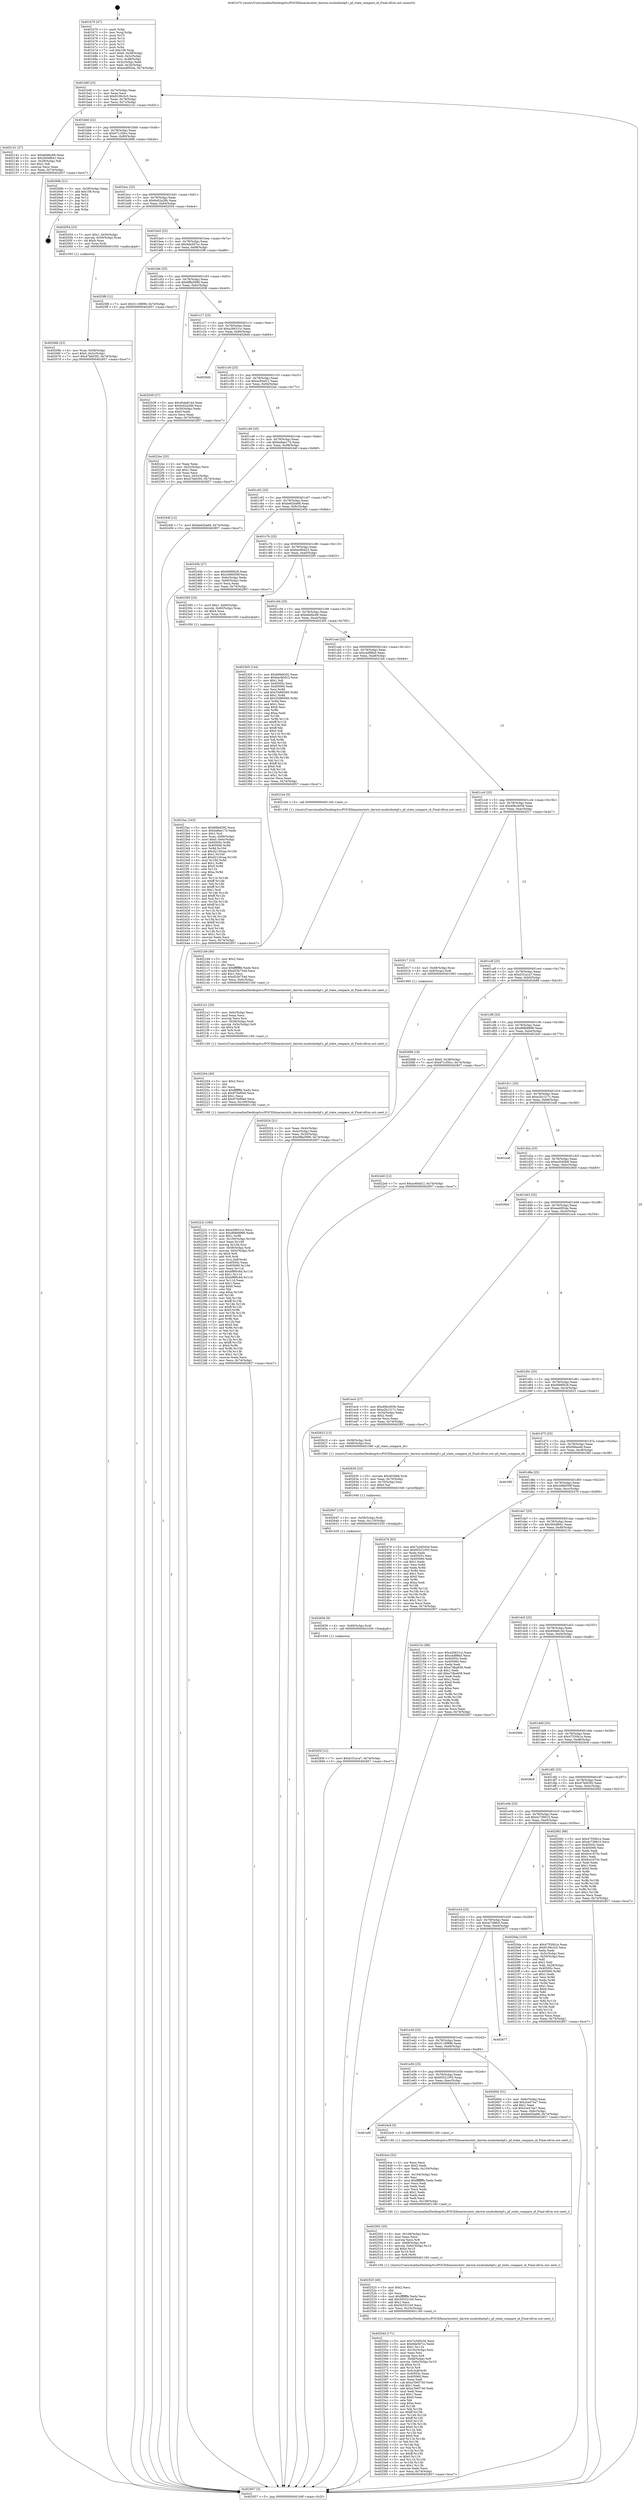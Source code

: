 digraph "0x401b70" {
  label = "0x401b70 (/mnt/c/Users/mathe/Desktop/tcc/POCII/binaries/extr_darwin-xnubsdnetpf.c_pf_state_compare_id_Final-ollvm.out::main(0))"
  labelloc = "t"
  node[shape=record]

  Entry [label="",width=0.3,height=0.3,shape=circle,fillcolor=black,style=filled]
  "0x401b9f" [label="{
     0x401b9f [23]\l
     | [instrs]\l
     &nbsp;&nbsp;0x401b9f \<+3\>: mov -0x74(%rbp),%eax\l
     &nbsp;&nbsp;0x401ba2 \<+2\>: mov %eax,%ecx\l
     &nbsp;&nbsp;0x401ba4 \<+6\>: sub $0x8109c3c5,%ecx\l
     &nbsp;&nbsp;0x401baa \<+3\>: mov %eax,-0x78(%rbp)\l
     &nbsp;&nbsp;0x401bad \<+3\>: mov %ecx,-0x7c(%rbp)\l
     &nbsp;&nbsp;0x401bb0 \<+6\>: je 0000000000402141 \<main+0x5d1\>\l
  }"]
  "0x402141" [label="{
     0x402141 [27]\l
     | [instrs]\l
     &nbsp;&nbsp;0x402141 \<+5\>: mov $0xbfa9bc68,%eax\l
     &nbsp;&nbsp;0x402146 \<+5\>: mov $0x3b0df641,%ecx\l
     &nbsp;&nbsp;0x40214b \<+3\>: mov -0x29(%rbp),%dl\l
     &nbsp;&nbsp;0x40214e \<+3\>: test $0x1,%dl\l
     &nbsp;&nbsp;0x402151 \<+3\>: cmovne %ecx,%eax\l
     &nbsp;&nbsp;0x402154 \<+3\>: mov %eax,-0x74(%rbp)\l
     &nbsp;&nbsp;0x402157 \<+5\>: jmp 0000000000402857 \<main+0xce7\>\l
  }"]
  "0x401bb6" [label="{
     0x401bb6 [22]\l
     | [instrs]\l
     &nbsp;&nbsp;0x401bb6 \<+5\>: jmp 0000000000401bbb \<main+0x4b\>\l
     &nbsp;&nbsp;0x401bbb \<+3\>: mov -0x78(%rbp),%eax\l
     &nbsp;&nbsp;0x401bbe \<+5\>: sub $0x971c59cc,%eax\l
     &nbsp;&nbsp;0x401bc3 \<+3\>: mov %eax,-0x80(%rbp)\l
     &nbsp;&nbsp;0x401bc6 \<+6\>: je 000000000040269b \<main+0xb2b\>\l
  }"]
  Exit [label="",width=0.3,height=0.3,shape=circle,fillcolor=black,style=filled,peripheries=2]
  "0x40269b" [label="{
     0x40269b [21]\l
     | [instrs]\l
     &nbsp;&nbsp;0x40269b \<+3\>: mov -0x38(%rbp),%eax\l
     &nbsp;&nbsp;0x40269e \<+7\>: add $0x108,%rsp\l
     &nbsp;&nbsp;0x4026a5 \<+1\>: pop %rbx\l
     &nbsp;&nbsp;0x4026a6 \<+2\>: pop %r12\l
     &nbsp;&nbsp;0x4026a8 \<+2\>: pop %r13\l
     &nbsp;&nbsp;0x4026aa \<+2\>: pop %r14\l
     &nbsp;&nbsp;0x4026ac \<+2\>: pop %r15\l
     &nbsp;&nbsp;0x4026ae \<+1\>: pop %rbp\l
     &nbsp;&nbsp;0x4026af \<+1\>: ret\l
  }"]
  "0x401bcc" [label="{
     0x401bcc [25]\l
     | [instrs]\l
     &nbsp;&nbsp;0x401bcc \<+5\>: jmp 0000000000401bd1 \<main+0x61\>\l
     &nbsp;&nbsp;0x401bd1 \<+3\>: mov -0x78(%rbp),%eax\l
     &nbsp;&nbsp;0x401bd4 \<+5\>: sub $0x9c62a26b,%eax\l
     &nbsp;&nbsp;0x401bd9 \<+6\>: mov %eax,-0x84(%rbp)\l
     &nbsp;&nbsp;0x401bdf \<+6\>: je 0000000000402054 \<main+0x4e4\>\l
  }"]
  "0x40265f" [label="{
     0x40265f [12]\l
     | [instrs]\l
     &nbsp;&nbsp;0x40265f \<+7\>: movl $0xd1f1a1a7,-0x74(%rbp)\l
     &nbsp;&nbsp;0x402666 \<+5\>: jmp 0000000000402857 \<main+0xce7\>\l
  }"]
  "0x402054" [label="{
     0x402054 [23]\l
     | [instrs]\l
     &nbsp;&nbsp;0x402054 \<+7\>: movl $0x1,-0x50(%rbp)\l
     &nbsp;&nbsp;0x40205b \<+4\>: movslq -0x50(%rbp),%rax\l
     &nbsp;&nbsp;0x40205f \<+4\>: shl $0x4,%rax\l
     &nbsp;&nbsp;0x402063 \<+3\>: mov %rax,%rdi\l
     &nbsp;&nbsp;0x402066 \<+5\>: call 0000000000401050 \<malloc@plt\>\l
     | [calls]\l
     &nbsp;&nbsp;0x401050 \{1\} (unknown)\l
  }"]
  "0x401be5" [label="{
     0x401be5 [25]\l
     | [instrs]\l
     &nbsp;&nbsp;0x401be5 \<+5\>: jmp 0000000000401bea \<main+0x7a\>\l
     &nbsp;&nbsp;0x401bea \<+3\>: mov -0x78(%rbp),%eax\l
     &nbsp;&nbsp;0x401bed \<+5\>: sub $0x9de567cc,%eax\l
     &nbsp;&nbsp;0x401bf2 \<+6\>: mov %eax,-0x88(%rbp)\l
     &nbsp;&nbsp;0x401bf8 \<+6\>: je 00000000004025f8 \<main+0xa88\>\l
  }"]
  "0x402656" [label="{
     0x402656 [9]\l
     | [instrs]\l
     &nbsp;&nbsp;0x402656 \<+4\>: mov -0x68(%rbp),%rdi\l
     &nbsp;&nbsp;0x40265a \<+5\>: call 0000000000401030 \<free@plt\>\l
     | [calls]\l
     &nbsp;&nbsp;0x401030 \{1\} (unknown)\l
  }"]
  "0x4025f8" [label="{
     0x4025f8 [12]\l
     | [instrs]\l
     &nbsp;&nbsp;0x4025f8 \<+7\>: movl $0x5116f896,-0x74(%rbp)\l
     &nbsp;&nbsp;0x4025ff \<+5\>: jmp 0000000000402857 \<main+0xce7\>\l
  }"]
  "0x401bfe" [label="{
     0x401bfe [25]\l
     | [instrs]\l
     &nbsp;&nbsp;0x401bfe \<+5\>: jmp 0000000000401c03 \<main+0x93\>\l
     &nbsp;&nbsp;0x401c03 \<+3\>: mov -0x78(%rbp),%eax\l
     &nbsp;&nbsp;0x401c06 \<+5\>: sub $0x9f8a5996,%eax\l
     &nbsp;&nbsp;0x401c0b \<+6\>: mov %eax,-0x8c(%rbp)\l
     &nbsp;&nbsp;0x401c11 \<+6\>: je 0000000000402039 \<main+0x4c9\>\l
  }"]
  "0x402647" [label="{
     0x402647 [15]\l
     | [instrs]\l
     &nbsp;&nbsp;0x402647 \<+4\>: mov -0x58(%rbp),%rdi\l
     &nbsp;&nbsp;0x40264b \<+6\>: mov %eax,-0x110(%rbp)\l
     &nbsp;&nbsp;0x402651 \<+5\>: call 0000000000401030 \<free@plt\>\l
     | [calls]\l
     &nbsp;&nbsp;0x401030 \{1\} (unknown)\l
  }"]
  "0x402039" [label="{
     0x402039 [27]\l
     | [instrs]\l
     &nbsp;&nbsp;0x402039 \<+5\>: mov $0x40da814d,%eax\l
     &nbsp;&nbsp;0x40203e \<+5\>: mov $0x9c62a26b,%ecx\l
     &nbsp;&nbsp;0x402043 \<+3\>: mov -0x30(%rbp),%edx\l
     &nbsp;&nbsp;0x402046 \<+3\>: cmp $0x0,%edx\l
     &nbsp;&nbsp;0x402049 \<+3\>: cmove %ecx,%eax\l
     &nbsp;&nbsp;0x40204c \<+3\>: mov %eax,-0x74(%rbp)\l
     &nbsp;&nbsp;0x40204f \<+5\>: jmp 0000000000402857 \<main+0xce7\>\l
  }"]
  "0x401c17" [label="{
     0x401c17 [25]\l
     | [instrs]\l
     &nbsp;&nbsp;0x401c17 \<+5\>: jmp 0000000000401c1c \<main+0xac\>\l
     &nbsp;&nbsp;0x401c1c \<+3\>: mov -0x78(%rbp),%eax\l
     &nbsp;&nbsp;0x401c1f \<+5\>: sub $0xa26631cc,%eax\l
     &nbsp;&nbsp;0x401c24 \<+6\>: mov %eax,-0x90(%rbp)\l
     &nbsp;&nbsp;0x401c2a \<+6\>: je 00000000004026d4 \<main+0xb64\>\l
  }"]
  "0x402630" [label="{
     0x402630 [23]\l
     | [instrs]\l
     &nbsp;&nbsp;0x402630 \<+10\>: movabs $0x4030b6,%rdi\l
     &nbsp;&nbsp;0x40263a \<+3\>: mov %eax,-0x70(%rbp)\l
     &nbsp;&nbsp;0x40263d \<+3\>: mov -0x70(%rbp),%esi\l
     &nbsp;&nbsp;0x402640 \<+2\>: mov $0x0,%al\l
     &nbsp;&nbsp;0x402642 \<+5\>: call 0000000000401040 \<printf@plt\>\l
     | [calls]\l
     &nbsp;&nbsp;0x401040 \{1\} (unknown)\l
  }"]
  "0x4026d4" [label="{
     0x4026d4\l
  }", style=dashed]
  "0x401c30" [label="{
     0x401c30 [25]\l
     | [instrs]\l
     &nbsp;&nbsp;0x401c30 \<+5\>: jmp 0000000000401c35 \<main+0xc5\>\l
     &nbsp;&nbsp;0x401c35 \<+3\>: mov -0x78(%rbp),%eax\l
     &nbsp;&nbsp;0x401c38 \<+5\>: sub $0xac60af12,%eax\l
     &nbsp;&nbsp;0x401c3d \<+6\>: mov %eax,-0x94(%rbp)\l
     &nbsp;&nbsp;0x401c43 \<+6\>: je 00000000004022ec \<main+0x77c\>\l
  }"]
  "0x40254d" [label="{
     0x40254d [171]\l
     | [instrs]\l
     &nbsp;&nbsp;0x40254d \<+5\>: mov $0x7a3d543d,%ecx\l
     &nbsp;&nbsp;0x402552 \<+5\>: mov $0x9de567cc,%edx\l
     &nbsp;&nbsp;0x402557 \<+3\>: mov $0x1,%r11b\l
     &nbsp;&nbsp;0x40255a \<+6\>: mov -0x10c(%rbp),%esi\l
     &nbsp;&nbsp;0x402560 \<+3\>: imul %eax,%esi\l
     &nbsp;&nbsp;0x402563 \<+3\>: movslq %esi,%r8\l
     &nbsp;&nbsp;0x402566 \<+4\>: mov -0x68(%rbp),%r9\l
     &nbsp;&nbsp;0x40256a \<+4\>: movslq -0x6c(%rbp),%r10\l
     &nbsp;&nbsp;0x40256e \<+4\>: shl $0x4,%r10\l
     &nbsp;&nbsp;0x402572 \<+3\>: add %r10,%r9\l
     &nbsp;&nbsp;0x402575 \<+4\>: mov %r8,0x8(%r9)\l
     &nbsp;&nbsp;0x402579 \<+7\>: mov 0x40505c,%eax\l
     &nbsp;&nbsp;0x402580 \<+7\>: mov 0x405060,%esi\l
     &nbsp;&nbsp;0x402587 \<+2\>: mov %eax,%edi\l
     &nbsp;&nbsp;0x402589 \<+6\>: sub $0xa7b65740,%edi\l
     &nbsp;&nbsp;0x40258f \<+3\>: sub $0x1,%edi\l
     &nbsp;&nbsp;0x402592 \<+6\>: add $0xa7b65740,%edi\l
     &nbsp;&nbsp;0x402598 \<+3\>: imul %edi,%eax\l
     &nbsp;&nbsp;0x40259b \<+3\>: and $0x1,%eax\l
     &nbsp;&nbsp;0x40259e \<+3\>: cmp $0x0,%eax\l
     &nbsp;&nbsp;0x4025a1 \<+3\>: sete %bl\l
     &nbsp;&nbsp;0x4025a4 \<+3\>: cmp $0xa,%esi\l
     &nbsp;&nbsp;0x4025a7 \<+4\>: setl %r14b\l
     &nbsp;&nbsp;0x4025ab \<+3\>: mov %bl,%r15b\l
     &nbsp;&nbsp;0x4025ae \<+4\>: xor $0xff,%r15b\l
     &nbsp;&nbsp;0x4025b2 \<+3\>: mov %r14b,%r12b\l
     &nbsp;&nbsp;0x4025b5 \<+4\>: xor $0xff,%r12b\l
     &nbsp;&nbsp;0x4025b9 \<+4\>: xor $0x0,%r11b\l
     &nbsp;&nbsp;0x4025bd \<+3\>: mov %r15b,%r13b\l
     &nbsp;&nbsp;0x4025c0 \<+4\>: and $0x0,%r13b\l
     &nbsp;&nbsp;0x4025c4 \<+3\>: and %r11b,%bl\l
     &nbsp;&nbsp;0x4025c7 \<+3\>: mov %r12b,%al\l
     &nbsp;&nbsp;0x4025ca \<+2\>: and $0x0,%al\l
     &nbsp;&nbsp;0x4025cc \<+3\>: and %r11b,%r14b\l
     &nbsp;&nbsp;0x4025cf \<+3\>: or %bl,%r13b\l
     &nbsp;&nbsp;0x4025d2 \<+3\>: or %r14b,%al\l
     &nbsp;&nbsp;0x4025d5 \<+3\>: xor %al,%r13b\l
     &nbsp;&nbsp;0x4025d8 \<+3\>: or %r12b,%r15b\l
     &nbsp;&nbsp;0x4025db \<+4\>: xor $0xff,%r15b\l
     &nbsp;&nbsp;0x4025df \<+4\>: or $0x0,%r11b\l
     &nbsp;&nbsp;0x4025e3 \<+3\>: and %r11b,%r15b\l
     &nbsp;&nbsp;0x4025e6 \<+3\>: or %r15b,%r13b\l
     &nbsp;&nbsp;0x4025e9 \<+4\>: test $0x1,%r13b\l
     &nbsp;&nbsp;0x4025ed \<+3\>: cmovne %edx,%ecx\l
     &nbsp;&nbsp;0x4025f0 \<+3\>: mov %ecx,-0x74(%rbp)\l
     &nbsp;&nbsp;0x4025f3 \<+5\>: jmp 0000000000402857 \<main+0xce7\>\l
  }"]
  "0x4022ec" [label="{
     0x4022ec [25]\l
     | [instrs]\l
     &nbsp;&nbsp;0x4022ec \<+2\>: xor %eax,%eax\l
     &nbsp;&nbsp;0x4022ee \<+3\>: mov -0x5c(%rbp),%ecx\l
     &nbsp;&nbsp;0x4022f1 \<+3\>: sub $0x1,%eax\l
     &nbsp;&nbsp;0x4022f4 \<+2\>: sub %eax,%ecx\l
     &nbsp;&nbsp;0x4022f6 \<+3\>: mov %ecx,-0x5c(%rbp)\l
     &nbsp;&nbsp;0x4022f9 \<+7\>: movl $0x47bb03f2,-0x74(%rbp)\l
     &nbsp;&nbsp;0x402300 \<+5\>: jmp 0000000000402857 \<main+0xce7\>\l
  }"]
  "0x401c49" [label="{
     0x401c49 [25]\l
     | [instrs]\l
     &nbsp;&nbsp;0x401c49 \<+5\>: jmp 0000000000401c4e \<main+0xde\>\l
     &nbsp;&nbsp;0x401c4e \<+3\>: mov -0x78(%rbp),%eax\l
     &nbsp;&nbsp;0x401c51 \<+5\>: sub $0xba8ae17d,%eax\l
     &nbsp;&nbsp;0x401c56 \<+6\>: mov %eax,-0x98(%rbp)\l
     &nbsp;&nbsp;0x401c5c \<+6\>: je 000000000040244f \<main+0x8df\>\l
  }"]
  "0x402525" [label="{
     0x402525 [40]\l
     | [instrs]\l
     &nbsp;&nbsp;0x402525 \<+5\>: mov $0x2,%ecx\l
     &nbsp;&nbsp;0x40252a \<+1\>: cltd\l
     &nbsp;&nbsp;0x40252b \<+2\>: idiv %ecx\l
     &nbsp;&nbsp;0x40252d \<+6\>: imul $0xfffffffe,%edx,%ecx\l
     &nbsp;&nbsp;0x402533 \<+6\>: add $0x503321b5,%ecx\l
     &nbsp;&nbsp;0x402539 \<+3\>: add $0x1,%ecx\l
     &nbsp;&nbsp;0x40253c \<+6\>: sub $0x503321b5,%ecx\l
     &nbsp;&nbsp;0x402542 \<+6\>: mov %ecx,-0x10c(%rbp)\l
     &nbsp;&nbsp;0x402548 \<+5\>: call 0000000000401160 \<next_i\>\l
     | [calls]\l
     &nbsp;&nbsp;0x401160 \{1\} (/mnt/c/Users/mathe/Desktop/tcc/POCII/binaries/extr_darwin-xnubsdnetpf.c_pf_state_compare_id_Final-ollvm.out::next_i)\l
  }"]
  "0x40244f" [label="{
     0x40244f [12]\l
     | [instrs]\l
     &nbsp;&nbsp;0x40244f \<+7\>: movl $0xbe62ba68,-0x74(%rbp)\l
     &nbsp;&nbsp;0x402456 \<+5\>: jmp 0000000000402857 \<main+0xce7\>\l
  }"]
  "0x401c62" [label="{
     0x401c62 [25]\l
     | [instrs]\l
     &nbsp;&nbsp;0x401c62 \<+5\>: jmp 0000000000401c67 \<main+0xf7\>\l
     &nbsp;&nbsp;0x401c67 \<+3\>: mov -0x78(%rbp),%eax\l
     &nbsp;&nbsp;0x401c6a \<+5\>: sub $0xbe62ba68,%eax\l
     &nbsp;&nbsp;0x401c6f \<+6\>: mov %eax,-0x9c(%rbp)\l
     &nbsp;&nbsp;0x401c75 \<+6\>: je 000000000040245b \<main+0x8eb\>\l
  }"]
  "0x402502" [label="{
     0x402502 [35]\l
     | [instrs]\l
     &nbsp;&nbsp;0x402502 \<+6\>: mov -0x108(%rbp),%ecx\l
     &nbsp;&nbsp;0x402508 \<+3\>: imul %eax,%ecx\l
     &nbsp;&nbsp;0x40250b \<+3\>: movslq %ecx,%r8\l
     &nbsp;&nbsp;0x40250e \<+4\>: mov -0x68(%rbp),%r9\l
     &nbsp;&nbsp;0x402512 \<+4\>: movslq -0x6c(%rbp),%r10\l
     &nbsp;&nbsp;0x402516 \<+4\>: shl $0x4,%r10\l
     &nbsp;&nbsp;0x40251a \<+3\>: add %r10,%r9\l
     &nbsp;&nbsp;0x40251d \<+3\>: mov %r8,(%r9)\l
     &nbsp;&nbsp;0x402520 \<+5\>: call 0000000000401160 \<next_i\>\l
     | [calls]\l
     &nbsp;&nbsp;0x401160 \{1\} (/mnt/c/Users/mathe/Desktop/tcc/POCII/binaries/extr_darwin-xnubsdnetpf.c_pf_state_compare_id_Final-ollvm.out::next_i)\l
  }"]
  "0x40245b" [label="{
     0x40245b [27]\l
     | [instrs]\l
     &nbsp;&nbsp;0x40245b \<+5\>: mov $0xf499f428,%eax\l
     &nbsp;&nbsp;0x402460 \<+5\>: mov $0x3496059f,%ecx\l
     &nbsp;&nbsp;0x402465 \<+3\>: mov -0x6c(%rbp),%edx\l
     &nbsp;&nbsp;0x402468 \<+3\>: cmp -0x60(%rbp),%edx\l
     &nbsp;&nbsp;0x40246b \<+3\>: cmovl %ecx,%eax\l
     &nbsp;&nbsp;0x40246e \<+3\>: mov %eax,-0x74(%rbp)\l
     &nbsp;&nbsp;0x402471 \<+5\>: jmp 0000000000402857 \<main+0xce7\>\l
  }"]
  "0x401c7b" [label="{
     0x401c7b [25]\l
     | [instrs]\l
     &nbsp;&nbsp;0x401c7b \<+5\>: jmp 0000000000401c80 \<main+0x110\>\l
     &nbsp;&nbsp;0x401c80 \<+3\>: mov -0x78(%rbp),%eax\l
     &nbsp;&nbsp;0x401c83 \<+5\>: sub $0xbec80d23,%eax\l
     &nbsp;&nbsp;0x401c88 \<+6\>: mov %eax,-0xa0(%rbp)\l
     &nbsp;&nbsp;0x401c8e \<+6\>: je 0000000000402395 \<main+0x825\>\l
  }"]
  "0x4024ce" [label="{
     0x4024ce [52]\l
     | [instrs]\l
     &nbsp;&nbsp;0x4024ce \<+2\>: xor %ecx,%ecx\l
     &nbsp;&nbsp;0x4024d0 \<+5\>: mov $0x2,%edx\l
     &nbsp;&nbsp;0x4024d5 \<+6\>: mov %edx,-0x104(%rbp)\l
     &nbsp;&nbsp;0x4024db \<+1\>: cltd\l
     &nbsp;&nbsp;0x4024dc \<+6\>: mov -0x104(%rbp),%esi\l
     &nbsp;&nbsp;0x4024e2 \<+2\>: idiv %esi\l
     &nbsp;&nbsp;0x4024e4 \<+6\>: imul $0xfffffffe,%edx,%edx\l
     &nbsp;&nbsp;0x4024ea \<+2\>: mov %ecx,%edi\l
     &nbsp;&nbsp;0x4024ec \<+2\>: sub %edx,%edi\l
     &nbsp;&nbsp;0x4024ee \<+2\>: mov %ecx,%edx\l
     &nbsp;&nbsp;0x4024f0 \<+3\>: sub $0x1,%edx\l
     &nbsp;&nbsp;0x4024f3 \<+2\>: add %edx,%edi\l
     &nbsp;&nbsp;0x4024f5 \<+2\>: sub %edi,%ecx\l
     &nbsp;&nbsp;0x4024f7 \<+6\>: mov %ecx,-0x108(%rbp)\l
     &nbsp;&nbsp;0x4024fd \<+5\>: call 0000000000401160 \<next_i\>\l
     | [calls]\l
     &nbsp;&nbsp;0x401160 \{1\} (/mnt/c/Users/mathe/Desktop/tcc/POCII/binaries/extr_darwin-xnubsdnetpf.c_pf_state_compare_id_Final-ollvm.out::next_i)\l
  }"]
  "0x402395" [label="{
     0x402395 [23]\l
     | [instrs]\l
     &nbsp;&nbsp;0x402395 \<+7\>: movl $0x1,-0x60(%rbp)\l
     &nbsp;&nbsp;0x40239c \<+4\>: movslq -0x60(%rbp),%rax\l
     &nbsp;&nbsp;0x4023a0 \<+4\>: shl $0x4,%rax\l
     &nbsp;&nbsp;0x4023a4 \<+3\>: mov %rax,%rdi\l
     &nbsp;&nbsp;0x4023a7 \<+5\>: call 0000000000401050 \<malloc@plt\>\l
     | [calls]\l
     &nbsp;&nbsp;0x401050 \{1\} (unknown)\l
  }"]
  "0x401c94" [label="{
     0x401c94 [25]\l
     | [instrs]\l
     &nbsp;&nbsp;0x401c94 \<+5\>: jmp 0000000000401c99 \<main+0x129\>\l
     &nbsp;&nbsp;0x401c99 \<+3\>: mov -0x78(%rbp),%eax\l
     &nbsp;&nbsp;0x401c9c \<+5\>: sub $0xbfa9bc68,%eax\l
     &nbsp;&nbsp;0x401ca1 \<+6\>: mov %eax,-0xa4(%rbp)\l
     &nbsp;&nbsp;0x401ca7 \<+6\>: je 0000000000402305 \<main+0x795\>\l
  }"]
  "0x401e6f" [label="{
     0x401e6f\l
  }", style=dashed]
  "0x402305" [label="{
     0x402305 [144]\l
     | [instrs]\l
     &nbsp;&nbsp;0x402305 \<+5\>: mov $0x66fe8292,%eax\l
     &nbsp;&nbsp;0x40230a \<+5\>: mov $0xbec80d23,%ecx\l
     &nbsp;&nbsp;0x40230f \<+2\>: mov $0x1,%dl\l
     &nbsp;&nbsp;0x402311 \<+7\>: mov 0x40505c,%esi\l
     &nbsp;&nbsp;0x402318 \<+7\>: mov 0x405060,%edi\l
     &nbsp;&nbsp;0x40231f \<+3\>: mov %esi,%r8d\l
     &nbsp;&nbsp;0x402322 \<+7\>: add $0x33d66585,%r8d\l
     &nbsp;&nbsp;0x402329 \<+4\>: sub $0x1,%r8d\l
     &nbsp;&nbsp;0x40232d \<+7\>: sub $0x33d66585,%r8d\l
     &nbsp;&nbsp;0x402334 \<+4\>: imul %r8d,%esi\l
     &nbsp;&nbsp;0x402338 \<+3\>: and $0x1,%esi\l
     &nbsp;&nbsp;0x40233b \<+3\>: cmp $0x0,%esi\l
     &nbsp;&nbsp;0x40233e \<+4\>: sete %r9b\l
     &nbsp;&nbsp;0x402342 \<+3\>: cmp $0xa,%edi\l
     &nbsp;&nbsp;0x402345 \<+4\>: setl %r10b\l
     &nbsp;&nbsp;0x402349 \<+3\>: mov %r9b,%r11b\l
     &nbsp;&nbsp;0x40234c \<+4\>: xor $0xff,%r11b\l
     &nbsp;&nbsp;0x402350 \<+3\>: mov %r10b,%bl\l
     &nbsp;&nbsp;0x402353 \<+3\>: xor $0xff,%bl\l
     &nbsp;&nbsp;0x402356 \<+3\>: xor $0x0,%dl\l
     &nbsp;&nbsp;0x402359 \<+3\>: mov %r11b,%r14b\l
     &nbsp;&nbsp;0x40235c \<+4\>: and $0x0,%r14b\l
     &nbsp;&nbsp;0x402360 \<+3\>: and %dl,%r9b\l
     &nbsp;&nbsp;0x402363 \<+3\>: mov %bl,%r15b\l
     &nbsp;&nbsp;0x402366 \<+4\>: and $0x0,%r15b\l
     &nbsp;&nbsp;0x40236a \<+3\>: and %dl,%r10b\l
     &nbsp;&nbsp;0x40236d \<+3\>: or %r9b,%r14b\l
     &nbsp;&nbsp;0x402370 \<+3\>: or %r10b,%r15b\l
     &nbsp;&nbsp;0x402373 \<+3\>: xor %r15b,%r14b\l
     &nbsp;&nbsp;0x402376 \<+3\>: or %bl,%r11b\l
     &nbsp;&nbsp;0x402379 \<+4\>: xor $0xff,%r11b\l
     &nbsp;&nbsp;0x40237d \<+3\>: or $0x0,%dl\l
     &nbsp;&nbsp;0x402380 \<+3\>: and %dl,%r11b\l
     &nbsp;&nbsp;0x402383 \<+3\>: or %r11b,%r14b\l
     &nbsp;&nbsp;0x402386 \<+4\>: test $0x1,%r14b\l
     &nbsp;&nbsp;0x40238a \<+3\>: cmovne %ecx,%eax\l
     &nbsp;&nbsp;0x40238d \<+3\>: mov %eax,-0x74(%rbp)\l
     &nbsp;&nbsp;0x402390 \<+5\>: jmp 0000000000402857 \<main+0xce7\>\l
  }"]
  "0x401cad" [label="{
     0x401cad [25]\l
     | [instrs]\l
     &nbsp;&nbsp;0x401cad \<+5\>: jmp 0000000000401cb2 \<main+0x142\>\l
     &nbsp;&nbsp;0x401cb2 \<+3\>: mov -0x78(%rbp),%eax\l
     &nbsp;&nbsp;0x401cb5 \<+5\>: sub $0xc4df9fa5,%eax\l
     &nbsp;&nbsp;0x401cba \<+6\>: mov %eax,-0xa8(%rbp)\l
     &nbsp;&nbsp;0x401cc0 \<+6\>: je 00000000004021b4 \<main+0x644\>\l
  }"]
  "0x4024c9" [label="{
     0x4024c9 [5]\l
     | [instrs]\l
     &nbsp;&nbsp;0x4024c9 \<+5\>: call 0000000000401160 \<next_i\>\l
     | [calls]\l
     &nbsp;&nbsp;0x401160 \{1\} (/mnt/c/Users/mathe/Desktop/tcc/POCII/binaries/extr_darwin-xnubsdnetpf.c_pf_state_compare_id_Final-ollvm.out::next_i)\l
  }"]
  "0x4021b4" [label="{
     0x4021b4 [5]\l
     | [instrs]\l
     &nbsp;&nbsp;0x4021b4 \<+5\>: call 0000000000401160 \<next_i\>\l
     | [calls]\l
     &nbsp;&nbsp;0x401160 \{1\} (/mnt/c/Users/mathe/Desktop/tcc/POCII/binaries/extr_darwin-xnubsdnetpf.c_pf_state_compare_id_Final-ollvm.out::next_i)\l
  }"]
  "0x401cc6" [label="{
     0x401cc6 [25]\l
     | [instrs]\l
     &nbsp;&nbsp;0x401cc6 \<+5\>: jmp 0000000000401ccb \<main+0x15b\>\l
     &nbsp;&nbsp;0x401ccb \<+3\>: mov -0x78(%rbp),%eax\l
     &nbsp;&nbsp;0x401cce \<+5\>: sub $0xd0bc405b,%eax\l
     &nbsp;&nbsp;0x401cd3 \<+6\>: mov %eax,-0xac(%rbp)\l
     &nbsp;&nbsp;0x401cd9 \<+6\>: je 0000000000402017 \<main+0x4a7\>\l
  }"]
  "0x401e56" [label="{
     0x401e56 [25]\l
     | [instrs]\l
     &nbsp;&nbsp;0x401e56 \<+5\>: jmp 0000000000401e5b \<main+0x2eb\>\l
     &nbsp;&nbsp;0x401e5b \<+3\>: mov -0x78(%rbp),%eax\l
     &nbsp;&nbsp;0x401e5e \<+5\>: sub $0x65521055,%eax\l
     &nbsp;&nbsp;0x401e63 \<+6\>: mov %eax,-0xec(%rbp)\l
     &nbsp;&nbsp;0x401e69 \<+6\>: je 00000000004024c9 \<main+0x959\>\l
  }"]
  "0x402017" [label="{
     0x402017 [13]\l
     | [instrs]\l
     &nbsp;&nbsp;0x402017 \<+4\>: mov -0x48(%rbp),%rax\l
     &nbsp;&nbsp;0x40201b \<+4\>: mov 0x8(%rax),%rdi\l
     &nbsp;&nbsp;0x40201f \<+5\>: call 0000000000401060 \<atoi@plt\>\l
     | [calls]\l
     &nbsp;&nbsp;0x401060 \{1\} (unknown)\l
  }"]
  "0x401cdf" [label="{
     0x401cdf [25]\l
     | [instrs]\l
     &nbsp;&nbsp;0x401cdf \<+5\>: jmp 0000000000401ce4 \<main+0x174\>\l
     &nbsp;&nbsp;0x401ce4 \<+3\>: mov -0x78(%rbp),%eax\l
     &nbsp;&nbsp;0x401ce7 \<+5\>: sub $0xd1f1a1a7,%eax\l
     &nbsp;&nbsp;0x401cec \<+6\>: mov %eax,-0xb0(%rbp)\l
     &nbsp;&nbsp;0x401cf2 \<+6\>: je 0000000000402688 \<main+0xb18\>\l
  }"]
  "0x402604" [label="{
     0x402604 [31]\l
     | [instrs]\l
     &nbsp;&nbsp;0x402604 \<+3\>: mov -0x6c(%rbp),%eax\l
     &nbsp;&nbsp;0x402607 \<+5\>: add $0x2ce47ea7,%eax\l
     &nbsp;&nbsp;0x40260c \<+3\>: add $0x1,%eax\l
     &nbsp;&nbsp;0x40260f \<+5\>: sub $0x2ce47ea7,%eax\l
     &nbsp;&nbsp;0x402614 \<+3\>: mov %eax,-0x6c(%rbp)\l
     &nbsp;&nbsp;0x402617 \<+7\>: movl $0xbe62ba68,-0x74(%rbp)\l
     &nbsp;&nbsp;0x40261e \<+5\>: jmp 0000000000402857 \<main+0xce7\>\l
  }"]
  "0x402688" [label="{
     0x402688 [19]\l
     | [instrs]\l
     &nbsp;&nbsp;0x402688 \<+7\>: movl $0x0,-0x38(%rbp)\l
     &nbsp;&nbsp;0x40268f \<+7\>: movl $0x971c59cc,-0x74(%rbp)\l
     &nbsp;&nbsp;0x402696 \<+5\>: jmp 0000000000402857 \<main+0xce7\>\l
  }"]
  "0x401cf8" [label="{
     0x401cf8 [25]\l
     | [instrs]\l
     &nbsp;&nbsp;0x401cf8 \<+5\>: jmp 0000000000401cfd \<main+0x18d\>\l
     &nbsp;&nbsp;0x401cfd \<+3\>: mov -0x78(%rbp),%eax\l
     &nbsp;&nbsp;0x401d00 \<+5\>: sub $0xd68b8996,%eax\l
     &nbsp;&nbsp;0x401d05 \<+6\>: mov %eax,-0xb4(%rbp)\l
     &nbsp;&nbsp;0x401d0b \<+6\>: je 00000000004022e0 \<main+0x770\>\l
  }"]
  "0x401e3d" [label="{
     0x401e3d [25]\l
     | [instrs]\l
     &nbsp;&nbsp;0x401e3d \<+5\>: jmp 0000000000401e42 \<main+0x2d2\>\l
     &nbsp;&nbsp;0x401e42 \<+3\>: mov -0x78(%rbp),%eax\l
     &nbsp;&nbsp;0x401e45 \<+5\>: sub $0x5116f896,%eax\l
     &nbsp;&nbsp;0x401e4a \<+6\>: mov %eax,-0xe8(%rbp)\l
     &nbsp;&nbsp;0x401e50 \<+6\>: je 0000000000402604 \<main+0xa94\>\l
  }"]
  "0x4022e0" [label="{
     0x4022e0 [12]\l
     | [instrs]\l
     &nbsp;&nbsp;0x4022e0 \<+7\>: movl $0xac60af12,-0x74(%rbp)\l
     &nbsp;&nbsp;0x4022e7 \<+5\>: jmp 0000000000402857 \<main+0xce7\>\l
  }"]
  "0x401d11" [label="{
     0x401d11 [25]\l
     | [instrs]\l
     &nbsp;&nbsp;0x401d11 \<+5\>: jmp 0000000000401d16 \<main+0x1a6\>\l
     &nbsp;&nbsp;0x401d16 \<+3\>: mov -0x78(%rbp),%eax\l
     &nbsp;&nbsp;0x401d19 \<+5\>: sub $0xe2b1317c,%eax\l
     &nbsp;&nbsp;0x401d1e \<+6\>: mov %eax,-0xb8(%rbp)\l
     &nbsp;&nbsp;0x401d24 \<+6\>: je 0000000000401edf \<main+0x36f\>\l
  }"]
  "0x402677" [label="{
     0x402677\l
  }", style=dashed]
  "0x401edf" [label="{
     0x401edf\l
  }", style=dashed]
  "0x401d2a" [label="{
     0x401d2a [25]\l
     | [instrs]\l
     &nbsp;&nbsp;0x401d2a \<+5\>: jmp 0000000000401d2f \<main+0x1bf\>\l
     &nbsp;&nbsp;0x401d2f \<+3\>: mov -0x78(%rbp),%eax\l
     &nbsp;&nbsp;0x401d32 \<+5\>: sub $0xecfc40b8,%eax\l
     &nbsp;&nbsp;0x401d37 \<+6\>: mov %eax,-0xbc(%rbp)\l
     &nbsp;&nbsp;0x401d3d \<+6\>: je 00000000004026b0 \<main+0xb40\>\l
  }"]
  "0x4023ac" [label="{
     0x4023ac [163]\l
     | [instrs]\l
     &nbsp;&nbsp;0x4023ac \<+5\>: mov $0x66fe8292,%ecx\l
     &nbsp;&nbsp;0x4023b1 \<+5\>: mov $0xba8ae17d,%edx\l
     &nbsp;&nbsp;0x4023b6 \<+3\>: mov $0x1,%sil\l
     &nbsp;&nbsp;0x4023b9 \<+4\>: mov %rax,-0x68(%rbp)\l
     &nbsp;&nbsp;0x4023bd \<+7\>: movl $0x0,-0x6c(%rbp)\l
     &nbsp;&nbsp;0x4023c4 \<+8\>: mov 0x40505c,%r8d\l
     &nbsp;&nbsp;0x4023cc \<+8\>: mov 0x405060,%r9d\l
     &nbsp;&nbsp;0x4023d4 \<+3\>: mov %r8d,%r10d\l
     &nbsp;&nbsp;0x4023d7 \<+7\>: sub $0xd2120caa,%r10d\l
     &nbsp;&nbsp;0x4023de \<+4\>: sub $0x1,%r10d\l
     &nbsp;&nbsp;0x4023e2 \<+7\>: add $0xd2120caa,%r10d\l
     &nbsp;&nbsp;0x4023e9 \<+4\>: imul %r10d,%r8d\l
     &nbsp;&nbsp;0x4023ed \<+4\>: and $0x1,%r8d\l
     &nbsp;&nbsp;0x4023f1 \<+4\>: cmp $0x0,%r8d\l
     &nbsp;&nbsp;0x4023f5 \<+4\>: sete %r11b\l
     &nbsp;&nbsp;0x4023f9 \<+4\>: cmp $0xa,%r9d\l
     &nbsp;&nbsp;0x4023fd \<+3\>: setl %bl\l
     &nbsp;&nbsp;0x402400 \<+3\>: mov %r11b,%r14b\l
     &nbsp;&nbsp;0x402403 \<+4\>: xor $0xff,%r14b\l
     &nbsp;&nbsp;0x402407 \<+3\>: mov %bl,%r15b\l
     &nbsp;&nbsp;0x40240a \<+4\>: xor $0xff,%r15b\l
     &nbsp;&nbsp;0x40240e \<+4\>: xor $0x1,%sil\l
     &nbsp;&nbsp;0x402412 \<+3\>: mov %r14b,%r12b\l
     &nbsp;&nbsp;0x402415 \<+4\>: and $0xff,%r12b\l
     &nbsp;&nbsp;0x402419 \<+3\>: and %sil,%r11b\l
     &nbsp;&nbsp;0x40241c \<+3\>: mov %r15b,%r13b\l
     &nbsp;&nbsp;0x40241f \<+4\>: and $0xff,%r13b\l
     &nbsp;&nbsp;0x402423 \<+3\>: and %sil,%bl\l
     &nbsp;&nbsp;0x402426 \<+3\>: or %r11b,%r12b\l
     &nbsp;&nbsp;0x402429 \<+3\>: or %bl,%r13b\l
     &nbsp;&nbsp;0x40242c \<+3\>: xor %r13b,%r12b\l
     &nbsp;&nbsp;0x40242f \<+3\>: or %r15b,%r14b\l
     &nbsp;&nbsp;0x402432 \<+4\>: xor $0xff,%r14b\l
     &nbsp;&nbsp;0x402436 \<+4\>: or $0x1,%sil\l
     &nbsp;&nbsp;0x40243a \<+3\>: and %sil,%r14b\l
     &nbsp;&nbsp;0x40243d \<+3\>: or %r14b,%r12b\l
     &nbsp;&nbsp;0x402440 \<+4\>: test $0x1,%r12b\l
     &nbsp;&nbsp;0x402444 \<+3\>: cmovne %edx,%ecx\l
     &nbsp;&nbsp;0x402447 \<+3\>: mov %ecx,-0x74(%rbp)\l
     &nbsp;&nbsp;0x40244a \<+5\>: jmp 0000000000402857 \<main+0xce7\>\l
  }"]
  "0x4026b0" [label="{
     0x4026b0\l
  }", style=dashed]
  "0x401d43" [label="{
     0x401d43 [25]\l
     | [instrs]\l
     &nbsp;&nbsp;0x401d43 \<+5\>: jmp 0000000000401d48 \<main+0x1d8\>\l
     &nbsp;&nbsp;0x401d48 \<+3\>: mov -0x78(%rbp),%eax\l
     &nbsp;&nbsp;0x401d4b \<+5\>: sub $0xeed0f2da,%eax\l
     &nbsp;&nbsp;0x401d50 \<+6\>: mov %eax,-0xc0(%rbp)\l
     &nbsp;&nbsp;0x401d56 \<+6\>: je 0000000000401ec4 \<main+0x354\>\l
  }"]
  "0x40222c" [label="{
     0x40222c [180]\l
     | [instrs]\l
     &nbsp;&nbsp;0x40222c \<+5\>: mov $0xa26631cc,%ecx\l
     &nbsp;&nbsp;0x402231 \<+5\>: mov $0xd68b8996,%edx\l
     &nbsp;&nbsp;0x402236 \<+3\>: mov $0x1,%r9b\l
     &nbsp;&nbsp;0x402239 \<+7\>: mov -0x100(%rbp),%r10d\l
     &nbsp;&nbsp;0x402240 \<+4\>: imul %eax,%r10d\l
     &nbsp;&nbsp;0x402244 \<+3\>: movslq %r10d,%rsi\l
     &nbsp;&nbsp;0x402247 \<+4\>: mov -0x58(%rbp),%rdi\l
     &nbsp;&nbsp;0x40224b \<+4\>: movslq -0x5c(%rbp),%r8\l
     &nbsp;&nbsp;0x40224f \<+4\>: shl $0x4,%r8\l
     &nbsp;&nbsp;0x402253 \<+3\>: add %r8,%rdi\l
     &nbsp;&nbsp;0x402256 \<+4\>: mov %rsi,0x8(%rdi)\l
     &nbsp;&nbsp;0x40225a \<+7\>: mov 0x40505c,%eax\l
     &nbsp;&nbsp;0x402261 \<+8\>: mov 0x405060,%r10d\l
     &nbsp;&nbsp;0x402269 \<+3\>: mov %eax,%r11d\l
     &nbsp;&nbsp;0x40226c \<+7\>: add $0xbf8f0c6d,%r11d\l
     &nbsp;&nbsp;0x402273 \<+4\>: sub $0x1,%r11d\l
     &nbsp;&nbsp;0x402277 \<+7\>: sub $0xbf8f0c6d,%r11d\l
     &nbsp;&nbsp;0x40227e \<+4\>: imul %r11d,%eax\l
     &nbsp;&nbsp;0x402282 \<+3\>: and $0x1,%eax\l
     &nbsp;&nbsp;0x402285 \<+3\>: cmp $0x0,%eax\l
     &nbsp;&nbsp;0x402288 \<+3\>: sete %bl\l
     &nbsp;&nbsp;0x40228b \<+4\>: cmp $0xa,%r10d\l
     &nbsp;&nbsp;0x40228f \<+4\>: setl %r14b\l
     &nbsp;&nbsp;0x402293 \<+3\>: mov %bl,%r15b\l
     &nbsp;&nbsp;0x402296 \<+4\>: xor $0xff,%r15b\l
     &nbsp;&nbsp;0x40229a \<+3\>: mov %r14b,%r12b\l
     &nbsp;&nbsp;0x40229d \<+4\>: xor $0xff,%r12b\l
     &nbsp;&nbsp;0x4022a1 \<+4\>: xor $0x0,%r9b\l
     &nbsp;&nbsp;0x4022a5 \<+3\>: mov %r15b,%r13b\l
     &nbsp;&nbsp;0x4022a8 \<+4\>: and $0x0,%r13b\l
     &nbsp;&nbsp;0x4022ac \<+3\>: and %r9b,%bl\l
     &nbsp;&nbsp;0x4022af \<+3\>: mov %r12b,%al\l
     &nbsp;&nbsp;0x4022b2 \<+2\>: and $0x0,%al\l
     &nbsp;&nbsp;0x4022b4 \<+3\>: and %r9b,%r14b\l
     &nbsp;&nbsp;0x4022b7 \<+3\>: or %bl,%r13b\l
     &nbsp;&nbsp;0x4022ba \<+3\>: or %r14b,%al\l
     &nbsp;&nbsp;0x4022bd \<+3\>: xor %al,%r13b\l
     &nbsp;&nbsp;0x4022c0 \<+3\>: or %r12b,%r15b\l
     &nbsp;&nbsp;0x4022c3 \<+4\>: xor $0xff,%r15b\l
     &nbsp;&nbsp;0x4022c7 \<+4\>: or $0x0,%r9b\l
     &nbsp;&nbsp;0x4022cb \<+3\>: and %r9b,%r15b\l
     &nbsp;&nbsp;0x4022ce \<+3\>: or %r15b,%r13b\l
     &nbsp;&nbsp;0x4022d1 \<+4\>: test $0x1,%r13b\l
     &nbsp;&nbsp;0x4022d5 \<+3\>: cmovne %edx,%ecx\l
     &nbsp;&nbsp;0x4022d8 \<+3\>: mov %ecx,-0x74(%rbp)\l
     &nbsp;&nbsp;0x4022db \<+5\>: jmp 0000000000402857 \<main+0xce7\>\l
  }"]
  "0x401ec4" [label="{
     0x401ec4 [27]\l
     | [instrs]\l
     &nbsp;&nbsp;0x401ec4 \<+5\>: mov $0xd0bc405b,%eax\l
     &nbsp;&nbsp;0x401ec9 \<+5\>: mov $0xe2b1317c,%ecx\l
     &nbsp;&nbsp;0x401ece \<+3\>: mov -0x34(%rbp),%edx\l
     &nbsp;&nbsp;0x401ed1 \<+3\>: cmp $0x2,%edx\l
     &nbsp;&nbsp;0x401ed4 \<+3\>: cmovne %ecx,%eax\l
     &nbsp;&nbsp;0x401ed7 \<+3\>: mov %eax,-0x74(%rbp)\l
     &nbsp;&nbsp;0x401eda \<+5\>: jmp 0000000000402857 \<main+0xce7\>\l
  }"]
  "0x401d5c" [label="{
     0x401d5c [25]\l
     | [instrs]\l
     &nbsp;&nbsp;0x401d5c \<+5\>: jmp 0000000000401d61 \<main+0x1f1\>\l
     &nbsp;&nbsp;0x401d61 \<+3\>: mov -0x78(%rbp),%eax\l
     &nbsp;&nbsp;0x401d64 \<+5\>: sub $0xf499f428,%eax\l
     &nbsp;&nbsp;0x401d69 \<+6\>: mov %eax,-0xc4(%rbp)\l
     &nbsp;&nbsp;0x401d6f \<+6\>: je 0000000000402623 \<main+0xab3\>\l
  }"]
  "0x402857" [label="{
     0x402857 [5]\l
     | [instrs]\l
     &nbsp;&nbsp;0x402857 \<+5\>: jmp 0000000000401b9f \<main+0x2f\>\l
  }"]
  "0x401b70" [label="{
     0x401b70 [47]\l
     | [instrs]\l
     &nbsp;&nbsp;0x401b70 \<+1\>: push %rbp\l
     &nbsp;&nbsp;0x401b71 \<+3\>: mov %rsp,%rbp\l
     &nbsp;&nbsp;0x401b74 \<+2\>: push %r15\l
     &nbsp;&nbsp;0x401b76 \<+2\>: push %r14\l
     &nbsp;&nbsp;0x401b78 \<+2\>: push %r13\l
     &nbsp;&nbsp;0x401b7a \<+2\>: push %r12\l
     &nbsp;&nbsp;0x401b7c \<+1\>: push %rbx\l
     &nbsp;&nbsp;0x401b7d \<+7\>: sub $0x108,%rsp\l
     &nbsp;&nbsp;0x401b84 \<+7\>: movl $0x0,-0x38(%rbp)\l
     &nbsp;&nbsp;0x401b8b \<+3\>: mov %edi,-0x3c(%rbp)\l
     &nbsp;&nbsp;0x401b8e \<+4\>: mov %rsi,-0x48(%rbp)\l
     &nbsp;&nbsp;0x401b92 \<+3\>: mov -0x3c(%rbp),%edi\l
     &nbsp;&nbsp;0x401b95 \<+3\>: mov %edi,-0x34(%rbp)\l
     &nbsp;&nbsp;0x401b98 \<+7\>: movl $0xeed0f2da,-0x74(%rbp)\l
  }"]
  "0x402024" [label="{
     0x402024 [21]\l
     | [instrs]\l
     &nbsp;&nbsp;0x402024 \<+3\>: mov %eax,-0x4c(%rbp)\l
     &nbsp;&nbsp;0x402027 \<+3\>: mov -0x4c(%rbp),%eax\l
     &nbsp;&nbsp;0x40202a \<+3\>: mov %eax,-0x30(%rbp)\l
     &nbsp;&nbsp;0x40202d \<+7\>: movl $0x9f8a5996,-0x74(%rbp)\l
     &nbsp;&nbsp;0x402034 \<+5\>: jmp 0000000000402857 \<main+0xce7\>\l
  }"]
  "0x40206b" [label="{
     0x40206b [23]\l
     | [instrs]\l
     &nbsp;&nbsp;0x40206b \<+4\>: mov %rax,-0x58(%rbp)\l
     &nbsp;&nbsp;0x40206f \<+7\>: movl $0x0,-0x5c(%rbp)\l
     &nbsp;&nbsp;0x402076 \<+7\>: movl $0x47bb03f2,-0x74(%rbp)\l
     &nbsp;&nbsp;0x40207d \<+5\>: jmp 0000000000402857 \<main+0xce7\>\l
  }"]
  "0x402204" [label="{
     0x402204 [40]\l
     | [instrs]\l
     &nbsp;&nbsp;0x402204 \<+5\>: mov $0x2,%ecx\l
     &nbsp;&nbsp;0x402209 \<+1\>: cltd\l
     &nbsp;&nbsp;0x40220a \<+2\>: idiv %ecx\l
     &nbsp;&nbsp;0x40220c \<+6\>: imul $0xfffffffe,%edx,%ecx\l
     &nbsp;&nbsp;0x402212 \<+6\>: sub $0x970ef0a0,%ecx\l
     &nbsp;&nbsp;0x402218 \<+3\>: add $0x1,%ecx\l
     &nbsp;&nbsp;0x40221b \<+6\>: add $0x970ef0a0,%ecx\l
     &nbsp;&nbsp;0x402221 \<+6\>: mov %ecx,-0x100(%rbp)\l
     &nbsp;&nbsp;0x402227 \<+5\>: call 0000000000401160 \<next_i\>\l
     | [calls]\l
     &nbsp;&nbsp;0x401160 \{1\} (/mnt/c/Users/mathe/Desktop/tcc/POCII/binaries/extr_darwin-xnubsdnetpf.c_pf_state_compare_id_Final-ollvm.out::next_i)\l
  }"]
  "0x402623" [label="{
     0x402623 [13]\l
     | [instrs]\l
     &nbsp;&nbsp;0x402623 \<+4\>: mov -0x58(%rbp),%rdi\l
     &nbsp;&nbsp;0x402627 \<+4\>: mov -0x68(%rbp),%rsi\l
     &nbsp;&nbsp;0x40262b \<+5\>: call 0000000000401580 \<pf_state_compare_id\>\l
     | [calls]\l
     &nbsp;&nbsp;0x401580 \{1\} (/mnt/c/Users/mathe/Desktop/tcc/POCII/binaries/extr_darwin-xnubsdnetpf.c_pf_state_compare_id_Final-ollvm.out::pf_state_compare_id)\l
  }"]
  "0x401d75" [label="{
     0x401d75 [25]\l
     | [instrs]\l
     &nbsp;&nbsp;0x401d75 \<+5\>: jmp 0000000000401d7a \<main+0x20a\>\l
     &nbsp;&nbsp;0x401d7a \<+3\>: mov -0x78(%rbp),%eax\l
     &nbsp;&nbsp;0x401d7d \<+5\>: sub $0x5fdee46,%eax\l
     &nbsp;&nbsp;0x401d82 \<+6\>: mov %eax,-0xc8(%rbp)\l
     &nbsp;&nbsp;0x401d88 \<+6\>: je 0000000000401f6f \<main+0x3ff\>\l
  }"]
  "0x4021e1" [label="{
     0x4021e1 [35]\l
     | [instrs]\l
     &nbsp;&nbsp;0x4021e1 \<+6\>: mov -0xfc(%rbp),%ecx\l
     &nbsp;&nbsp;0x4021e7 \<+3\>: imul %eax,%ecx\l
     &nbsp;&nbsp;0x4021ea \<+3\>: movslq %ecx,%rsi\l
     &nbsp;&nbsp;0x4021ed \<+4\>: mov -0x58(%rbp),%rdi\l
     &nbsp;&nbsp;0x4021f1 \<+4\>: movslq -0x5c(%rbp),%r8\l
     &nbsp;&nbsp;0x4021f5 \<+4\>: shl $0x4,%r8\l
     &nbsp;&nbsp;0x4021f9 \<+3\>: add %r8,%rdi\l
     &nbsp;&nbsp;0x4021fc \<+3\>: mov %rsi,(%rdi)\l
     &nbsp;&nbsp;0x4021ff \<+5\>: call 0000000000401160 \<next_i\>\l
     | [calls]\l
     &nbsp;&nbsp;0x401160 \{1\} (/mnt/c/Users/mathe/Desktop/tcc/POCII/binaries/extr_darwin-xnubsdnetpf.c_pf_state_compare_id_Final-ollvm.out::next_i)\l
  }"]
  "0x401f6f" [label="{
     0x401f6f\l
  }", style=dashed]
  "0x401d8e" [label="{
     0x401d8e [25]\l
     | [instrs]\l
     &nbsp;&nbsp;0x401d8e \<+5\>: jmp 0000000000401d93 \<main+0x223\>\l
     &nbsp;&nbsp;0x401d93 \<+3\>: mov -0x78(%rbp),%eax\l
     &nbsp;&nbsp;0x401d96 \<+5\>: sub $0x3496059f,%eax\l
     &nbsp;&nbsp;0x401d9b \<+6\>: mov %eax,-0xcc(%rbp)\l
     &nbsp;&nbsp;0x401da1 \<+6\>: je 0000000000402476 \<main+0x906\>\l
  }"]
  "0x4021b9" [label="{
     0x4021b9 [40]\l
     | [instrs]\l
     &nbsp;&nbsp;0x4021b9 \<+5\>: mov $0x2,%ecx\l
     &nbsp;&nbsp;0x4021be \<+1\>: cltd\l
     &nbsp;&nbsp;0x4021bf \<+2\>: idiv %ecx\l
     &nbsp;&nbsp;0x4021c1 \<+6\>: imul $0xfffffffe,%edx,%ecx\l
     &nbsp;&nbsp;0x4021c7 \<+6\>: add $0xd53b754d,%ecx\l
     &nbsp;&nbsp;0x4021cd \<+3\>: add $0x1,%ecx\l
     &nbsp;&nbsp;0x4021d0 \<+6\>: sub $0xd53b754d,%ecx\l
     &nbsp;&nbsp;0x4021d6 \<+6\>: mov %ecx,-0xfc(%rbp)\l
     &nbsp;&nbsp;0x4021dc \<+5\>: call 0000000000401160 \<next_i\>\l
     | [calls]\l
     &nbsp;&nbsp;0x401160 \{1\} (/mnt/c/Users/mathe/Desktop/tcc/POCII/binaries/extr_darwin-xnubsdnetpf.c_pf_state_compare_id_Final-ollvm.out::next_i)\l
  }"]
  "0x402476" [label="{
     0x402476 [83]\l
     | [instrs]\l
     &nbsp;&nbsp;0x402476 \<+5\>: mov $0x7a3d543d,%eax\l
     &nbsp;&nbsp;0x40247b \<+5\>: mov $0x65521055,%ecx\l
     &nbsp;&nbsp;0x402480 \<+2\>: xor %edx,%edx\l
     &nbsp;&nbsp;0x402482 \<+7\>: mov 0x40505c,%esi\l
     &nbsp;&nbsp;0x402489 \<+7\>: mov 0x405060,%edi\l
     &nbsp;&nbsp;0x402490 \<+3\>: sub $0x1,%edx\l
     &nbsp;&nbsp;0x402493 \<+3\>: mov %esi,%r8d\l
     &nbsp;&nbsp;0x402496 \<+3\>: add %edx,%r8d\l
     &nbsp;&nbsp;0x402499 \<+4\>: imul %r8d,%esi\l
     &nbsp;&nbsp;0x40249d \<+3\>: and $0x1,%esi\l
     &nbsp;&nbsp;0x4024a0 \<+3\>: cmp $0x0,%esi\l
     &nbsp;&nbsp;0x4024a3 \<+4\>: sete %r9b\l
     &nbsp;&nbsp;0x4024a7 \<+3\>: cmp $0xa,%edi\l
     &nbsp;&nbsp;0x4024aa \<+4\>: setl %r10b\l
     &nbsp;&nbsp;0x4024ae \<+3\>: mov %r9b,%r11b\l
     &nbsp;&nbsp;0x4024b1 \<+3\>: and %r10b,%r11b\l
     &nbsp;&nbsp;0x4024b4 \<+3\>: xor %r10b,%r9b\l
     &nbsp;&nbsp;0x4024b7 \<+3\>: or %r9b,%r11b\l
     &nbsp;&nbsp;0x4024ba \<+4\>: test $0x1,%r11b\l
     &nbsp;&nbsp;0x4024be \<+3\>: cmovne %ecx,%eax\l
     &nbsp;&nbsp;0x4024c1 \<+3\>: mov %eax,-0x74(%rbp)\l
     &nbsp;&nbsp;0x4024c4 \<+5\>: jmp 0000000000402857 \<main+0xce7\>\l
  }"]
  "0x401da7" [label="{
     0x401da7 [25]\l
     | [instrs]\l
     &nbsp;&nbsp;0x401da7 \<+5\>: jmp 0000000000401dac \<main+0x23c\>\l
     &nbsp;&nbsp;0x401dac \<+3\>: mov -0x78(%rbp),%eax\l
     &nbsp;&nbsp;0x401daf \<+5\>: sub $0x3b0df641,%eax\l
     &nbsp;&nbsp;0x401db4 \<+6\>: mov %eax,-0xd0(%rbp)\l
     &nbsp;&nbsp;0x401dba \<+6\>: je 000000000040215c \<main+0x5ec\>\l
  }"]
  "0x401e24" [label="{
     0x401e24 [25]\l
     | [instrs]\l
     &nbsp;&nbsp;0x401e24 \<+5\>: jmp 0000000000401e29 \<main+0x2b9\>\l
     &nbsp;&nbsp;0x401e29 \<+3\>: mov -0x78(%rbp),%eax\l
     &nbsp;&nbsp;0x401e2c \<+5\>: sub $0x4c7d8fc0,%eax\l
     &nbsp;&nbsp;0x401e31 \<+6\>: mov %eax,-0xe4(%rbp)\l
     &nbsp;&nbsp;0x401e37 \<+6\>: je 0000000000402677 \<main+0xb07\>\l
  }"]
  "0x40215c" [label="{
     0x40215c [88]\l
     | [instrs]\l
     &nbsp;&nbsp;0x40215c \<+5\>: mov $0xa26631cc,%eax\l
     &nbsp;&nbsp;0x402161 \<+5\>: mov $0xc4df9fa5,%ecx\l
     &nbsp;&nbsp;0x402166 \<+7\>: mov 0x40505c,%edx\l
     &nbsp;&nbsp;0x40216d \<+7\>: mov 0x405060,%esi\l
     &nbsp;&nbsp;0x402174 \<+2\>: mov %edx,%edi\l
     &nbsp;&nbsp;0x402176 \<+6\>: sub $0xe7dba938,%edi\l
     &nbsp;&nbsp;0x40217c \<+3\>: sub $0x1,%edi\l
     &nbsp;&nbsp;0x40217f \<+6\>: add $0xe7dba938,%edi\l
     &nbsp;&nbsp;0x402185 \<+3\>: imul %edi,%edx\l
     &nbsp;&nbsp;0x402188 \<+3\>: and $0x1,%edx\l
     &nbsp;&nbsp;0x40218b \<+3\>: cmp $0x0,%edx\l
     &nbsp;&nbsp;0x40218e \<+4\>: sete %r8b\l
     &nbsp;&nbsp;0x402192 \<+3\>: cmp $0xa,%esi\l
     &nbsp;&nbsp;0x402195 \<+4\>: setl %r9b\l
     &nbsp;&nbsp;0x402199 \<+3\>: mov %r8b,%r10b\l
     &nbsp;&nbsp;0x40219c \<+3\>: and %r9b,%r10b\l
     &nbsp;&nbsp;0x40219f \<+3\>: xor %r9b,%r8b\l
     &nbsp;&nbsp;0x4021a2 \<+3\>: or %r8b,%r10b\l
     &nbsp;&nbsp;0x4021a5 \<+4\>: test $0x1,%r10b\l
     &nbsp;&nbsp;0x4021a9 \<+3\>: cmovne %ecx,%eax\l
     &nbsp;&nbsp;0x4021ac \<+3\>: mov %eax,-0x74(%rbp)\l
     &nbsp;&nbsp;0x4021af \<+5\>: jmp 0000000000402857 \<main+0xce7\>\l
  }"]
  "0x401dc0" [label="{
     0x401dc0 [25]\l
     | [instrs]\l
     &nbsp;&nbsp;0x401dc0 \<+5\>: jmp 0000000000401dc5 \<main+0x255\>\l
     &nbsp;&nbsp;0x401dc5 \<+3\>: mov -0x78(%rbp),%eax\l
     &nbsp;&nbsp;0x401dc8 \<+5\>: sub $0x40da814d,%eax\l
     &nbsp;&nbsp;0x401dcd \<+6\>: mov %eax,-0xd4(%rbp)\l
     &nbsp;&nbsp;0x401dd3 \<+6\>: je 000000000040266b \<main+0xafb\>\l
  }"]
  "0x4020da" [label="{
     0x4020da [103]\l
     | [instrs]\l
     &nbsp;&nbsp;0x4020da \<+5\>: mov $0x47550b1e,%eax\l
     &nbsp;&nbsp;0x4020df \<+5\>: mov $0x8109c3c5,%ecx\l
     &nbsp;&nbsp;0x4020e4 \<+2\>: xor %edx,%edx\l
     &nbsp;&nbsp;0x4020e6 \<+3\>: mov -0x5c(%rbp),%esi\l
     &nbsp;&nbsp;0x4020e9 \<+3\>: cmp -0x50(%rbp),%esi\l
     &nbsp;&nbsp;0x4020ec \<+4\>: setl %dil\l
     &nbsp;&nbsp;0x4020f0 \<+4\>: and $0x1,%dil\l
     &nbsp;&nbsp;0x4020f4 \<+4\>: mov %dil,-0x29(%rbp)\l
     &nbsp;&nbsp;0x4020f8 \<+7\>: mov 0x40505c,%esi\l
     &nbsp;&nbsp;0x4020ff \<+8\>: mov 0x405060,%r8d\l
     &nbsp;&nbsp;0x402107 \<+3\>: sub $0x1,%edx\l
     &nbsp;&nbsp;0x40210a \<+3\>: mov %esi,%r9d\l
     &nbsp;&nbsp;0x40210d \<+3\>: add %edx,%r9d\l
     &nbsp;&nbsp;0x402110 \<+4\>: imul %r9d,%esi\l
     &nbsp;&nbsp;0x402114 \<+3\>: and $0x1,%esi\l
     &nbsp;&nbsp;0x402117 \<+3\>: cmp $0x0,%esi\l
     &nbsp;&nbsp;0x40211a \<+4\>: sete %dil\l
     &nbsp;&nbsp;0x40211e \<+4\>: cmp $0xa,%r8d\l
     &nbsp;&nbsp;0x402122 \<+4\>: setl %r10b\l
     &nbsp;&nbsp;0x402126 \<+3\>: mov %dil,%r11b\l
     &nbsp;&nbsp;0x402129 \<+3\>: and %r10b,%r11b\l
     &nbsp;&nbsp;0x40212c \<+3\>: xor %r10b,%dil\l
     &nbsp;&nbsp;0x40212f \<+3\>: or %dil,%r11b\l
     &nbsp;&nbsp;0x402132 \<+4\>: test $0x1,%r11b\l
     &nbsp;&nbsp;0x402136 \<+3\>: cmovne %ecx,%eax\l
     &nbsp;&nbsp;0x402139 \<+3\>: mov %eax,-0x74(%rbp)\l
     &nbsp;&nbsp;0x40213c \<+5\>: jmp 0000000000402857 \<main+0xce7\>\l
  }"]
  "0x40266b" [label="{
     0x40266b\l
  }", style=dashed]
  "0x401dd9" [label="{
     0x401dd9 [25]\l
     | [instrs]\l
     &nbsp;&nbsp;0x401dd9 \<+5\>: jmp 0000000000401dde \<main+0x26e\>\l
     &nbsp;&nbsp;0x401dde \<+3\>: mov -0x78(%rbp),%eax\l
     &nbsp;&nbsp;0x401de1 \<+5\>: sub $0x47550b1e,%eax\l
     &nbsp;&nbsp;0x401de6 \<+6\>: mov %eax,-0xd8(%rbp)\l
     &nbsp;&nbsp;0x401dec \<+6\>: je 00000000004026c8 \<main+0xb58\>\l
  }"]
  "0x401e0b" [label="{
     0x401e0b [25]\l
     | [instrs]\l
     &nbsp;&nbsp;0x401e0b \<+5\>: jmp 0000000000401e10 \<main+0x2a0\>\l
     &nbsp;&nbsp;0x401e10 \<+3\>: mov -0x78(%rbp),%eax\l
     &nbsp;&nbsp;0x401e13 \<+5\>: sub $0x4c738610,%eax\l
     &nbsp;&nbsp;0x401e18 \<+6\>: mov %eax,-0xe0(%rbp)\l
     &nbsp;&nbsp;0x401e1e \<+6\>: je 00000000004020da \<main+0x56a\>\l
  }"]
  "0x4026c8" [label="{
     0x4026c8\l
  }", style=dashed]
  "0x401df2" [label="{
     0x401df2 [25]\l
     | [instrs]\l
     &nbsp;&nbsp;0x401df2 \<+5\>: jmp 0000000000401df7 \<main+0x287\>\l
     &nbsp;&nbsp;0x401df7 \<+3\>: mov -0x78(%rbp),%eax\l
     &nbsp;&nbsp;0x401dfa \<+5\>: sub $0x47bb03f2,%eax\l
     &nbsp;&nbsp;0x401dff \<+6\>: mov %eax,-0xdc(%rbp)\l
     &nbsp;&nbsp;0x401e05 \<+6\>: je 0000000000402082 \<main+0x512\>\l
  }"]
  "0x402082" [label="{
     0x402082 [88]\l
     | [instrs]\l
     &nbsp;&nbsp;0x402082 \<+5\>: mov $0x47550b1e,%eax\l
     &nbsp;&nbsp;0x402087 \<+5\>: mov $0x4c738610,%ecx\l
     &nbsp;&nbsp;0x40208c \<+7\>: mov 0x40505c,%edx\l
     &nbsp;&nbsp;0x402093 \<+7\>: mov 0x405060,%esi\l
     &nbsp;&nbsp;0x40209a \<+2\>: mov %edx,%edi\l
     &nbsp;&nbsp;0x40209c \<+6\>: add $0x9ce1870c,%edi\l
     &nbsp;&nbsp;0x4020a2 \<+3\>: sub $0x1,%edi\l
     &nbsp;&nbsp;0x4020a5 \<+6\>: sub $0x9ce1870c,%edi\l
     &nbsp;&nbsp;0x4020ab \<+3\>: imul %edi,%edx\l
     &nbsp;&nbsp;0x4020ae \<+3\>: and $0x1,%edx\l
     &nbsp;&nbsp;0x4020b1 \<+3\>: cmp $0x0,%edx\l
     &nbsp;&nbsp;0x4020b4 \<+4\>: sete %r8b\l
     &nbsp;&nbsp;0x4020b8 \<+3\>: cmp $0xa,%esi\l
     &nbsp;&nbsp;0x4020bb \<+4\>: setl %r9b\l
     &nbsp;&nbsp;0x4020bf \<+3\>: mov %r8b,%r10b\l
     &nbsp;&nbsp;0x4020c2 \<+3\>: and %r9b,%r10b\l
     &nbsp;&nbsp;0x4020c5 \<+3\>: xor %r9b,%r8b\l
     &nbsp;&nbsp;0x4020c8 \<+3\>: or %r8b,%r10b\l
     &nbsp;&nbsp;0x4020cb \<+4\>: test $0x1,%r10b\l
     &nbsp;&nbsp;0x4020cf \<+3\>: cmovne %ecx,%eax\l
     &nbsp;&nbsp;0x4020d2 \<+3\>: mov %eax,-0x74(%rbp)\l
     &nbsp;&nbsp;0x4020d5 \<+5\>: jmp 0000000000402857 \<main+0xce7\>\l
  }"]
  Entry -> "0x401b70" [label=" 1"]
  "0x401b9f" -> "0x402141" [label=" 2"]
  "0x401b9f" -> "0x401bb6" [label=" 24"]
  "0x40269b" -> Exit [label=" 1"]
  "0x401bb6" -> "0x40269b" [label=" 1"]
  "0x401bb6" -> "0x401bcc" [label=" 23"]
  "0x402688" -> "0x402857" [label=" 1"]
  "0x401bcc" -> "0x402054" [label=" 1"]
  "0x401bcc" -> "0x401be5" [label=" 22"]
  "0x40265f" -> "0x402857" [label=" 1"]
  "0x401be5" -> "0x4025f8" [label=" 1"]
  "0x401be5" -> "0x401bfe" [label=" 21"]
  "0x402656" -> "0x40265f" [label=" 1"]
  "0x401bfe" -> "0x402039" [label=" 1"]
  "0x401bfe" -> "0x401c17" [label=" 20"]
  "0x402647" -> "0x402656" [label=" 1"]
  "0x401c17" -> "0x4026d4" [label=" 0"]
  "0x401c17" -> "0x401c30" [label=" 20"]
  "0x402630" -> "0x402647" [label=" 1"]
  "0x401c30" -> "0x4022ec" [label=" 1"]
  "0x401c30" -> "0x401c49" [label=" 19"]
  "0x402623" -> "0x402630" [label=" 1"]
  "0x401c49" -> "0x40244f" [label=" 1"]
  "0x401c49" -> "0x401c62" [label=" 18"]
  "0x402604" -> "0x402857" [label=" 1"]
  "0x401c62" -> "0x40245b" [label=" 2"]
  "0x401c62" -> "0x401c7b" [label=" 16"]
  "0x4025f8" -> "0x402857" [label=" 1"]
  "0x401c7b" -> "0x402395" [label=" 1"]
  "0x401c7b" -> "0x401c94" [label=" 15"]
  "0x40254d" -> "0x402857" [label=" 1"]
  "0x401c94" -> "0x402305" [label=" 1"]
  "0x401c94" -> "0x401cad" [label=" 14"]
  "0x402525" -> "0x40254d" [label=" 1"]
  "0x401cad" -> "0x4021b4" [label=" 1"]
  "0x401cad" -> "0x401cc6" [label=" 13"]
  "0x402502" -> "0x402525" [label=" 1"]
  "0x401cc6" -> "0x402017" [label=" 1"]
  "0x401cc6" -> "0x401cdf" [label=" 12"]
  "0x4024c9" -> "0x4024ce" [label=" 1"]
  "0x401cdf" -> "0x402688" [label=" 1"]
  "0x401cdf" -> "0x401cf8" [label=" 11"]
  "0x401e56" -> "0x401e6f" [label=" 0"]
  "0x401cf8" -> "0x4022e0" [label=" 1"]
  "0x401cf8" -> "0x401d11" [label=" 10"]
  "0x4024ce" -> "0x402502" [label=" 1"]
  "0x401d11" -> "0x401edf" [label=" 0"]
  "0x401d11" -> "0x401d2a" [label=" 10"]
  "0x401e3d" -> "0x401e56" [label=" 1"]
  "0x401d2a" -> "0x4026b0" [label=" 0"]
  "0x401d2a" -> "0x401d43" [label=" 10"]
  "0x401e56" -> "0x4024c9" [label=" 1"]
  "0x401d43" -> "0x401ec4" [label=" 1"]
  "0x401d43" -> "0x401d5c" [label=" 9"]
  "0x401ec4" -> "0x402857" [label=" 1"]
  "0x401b70" -> "0x401b9f" [label=" 1"]
  "0x402857" -> "0x401b9f" [label=" 25"]
  "0x402017" -> "0x402024" [label=" 1"]
  "0x402024" -> "0x402857" [label=" 1"]
  "0x402039" -> "0x402857" [label=" 1"]
  "0x402054" -> "0x40206b" [label=" 1"]
  "0x40206b" -> "0x402857" [label=" 1"]
  "0x401e24" -> "0x401e3d" [label=" 2"]
  "0x401d5c" -> "0x402623" [label=" 1"]
  "0x401d5c" -> "0x401d75" [label=" 8"]
  "0x401e24" -> "0x402677" [label=" 0"]
  "0x401d75" -> "0x401f6f" [label=" 0"]
  "0x401d75" -> "0x401d8e" [label=" 8"]
  "0x401e3d" -> "0x402604" [label=" 1"]
  "0x401d8e" -> "0x402476" [label=" 1"]
  "0x401d8e" -> "0x401da7" [label=" 7"]
  "0x402476" -> "0x402857" [label=" 1"]
  "0x401da7" -> "0x40215c" [label=" 1"]
  "0x401da7" -> "0x401dc0" [label=" 6"]
  "0x40245b" -> "0x402857" [label=" 2"]
  "0x401dc0" -> "0x40266b" [label=" 0"]
  "0x401dc0" -> "0x401dd9" [label=" 6"]
  "0x40244f" -> "0x402857" [label=" 1"]
  "0x401dd9" -> "0x4026c8" [label=" 0"]
  "0x401dd9" -> "0x401df2" [label=" 6"]
  "0x402395" -> "0x4023ac" [label=" 1"]
  "0x401df2" -> "0x402082" [label=" 2"]
  "0x401df2" -> "0x401e0b" [label=" 4"]
  "0x402082" -> "0x402857" [label=" 2"]
  "0x4023ac" -> "0x402857" [label=" 1"]
  "0x401e0b" -> "0x4020da" [label=" 2"]
  "0x401e0b" -> "0x401e24" [label=" 2"]
  "0x4020da" -> "0x402857" [label=" 2"]
  "0x402141" -> "0x402857" [label=" 2"]
  "0x40215c" -> "0x402857" [label=" 1"]
  "0x4021b4" -> "0x4021b9" [label=" 1"]
  "0x4021b9" -> "0x4021e1" [label=" 1"]
  "0x4021e1" -> "0x402204" [label=" 1"]
  "0x402204" -> "0x40222c" [label=" 1"]
  "0x40222c" -> "0x402857" [label=" 1"]
  "0x4022e0" -> "0x402857" [label=" 1"]
  "0x4022ec" -> "0x402857" [label=" 1"]
  "0x402305" -> "0x402857" [label=" 1"]
}
